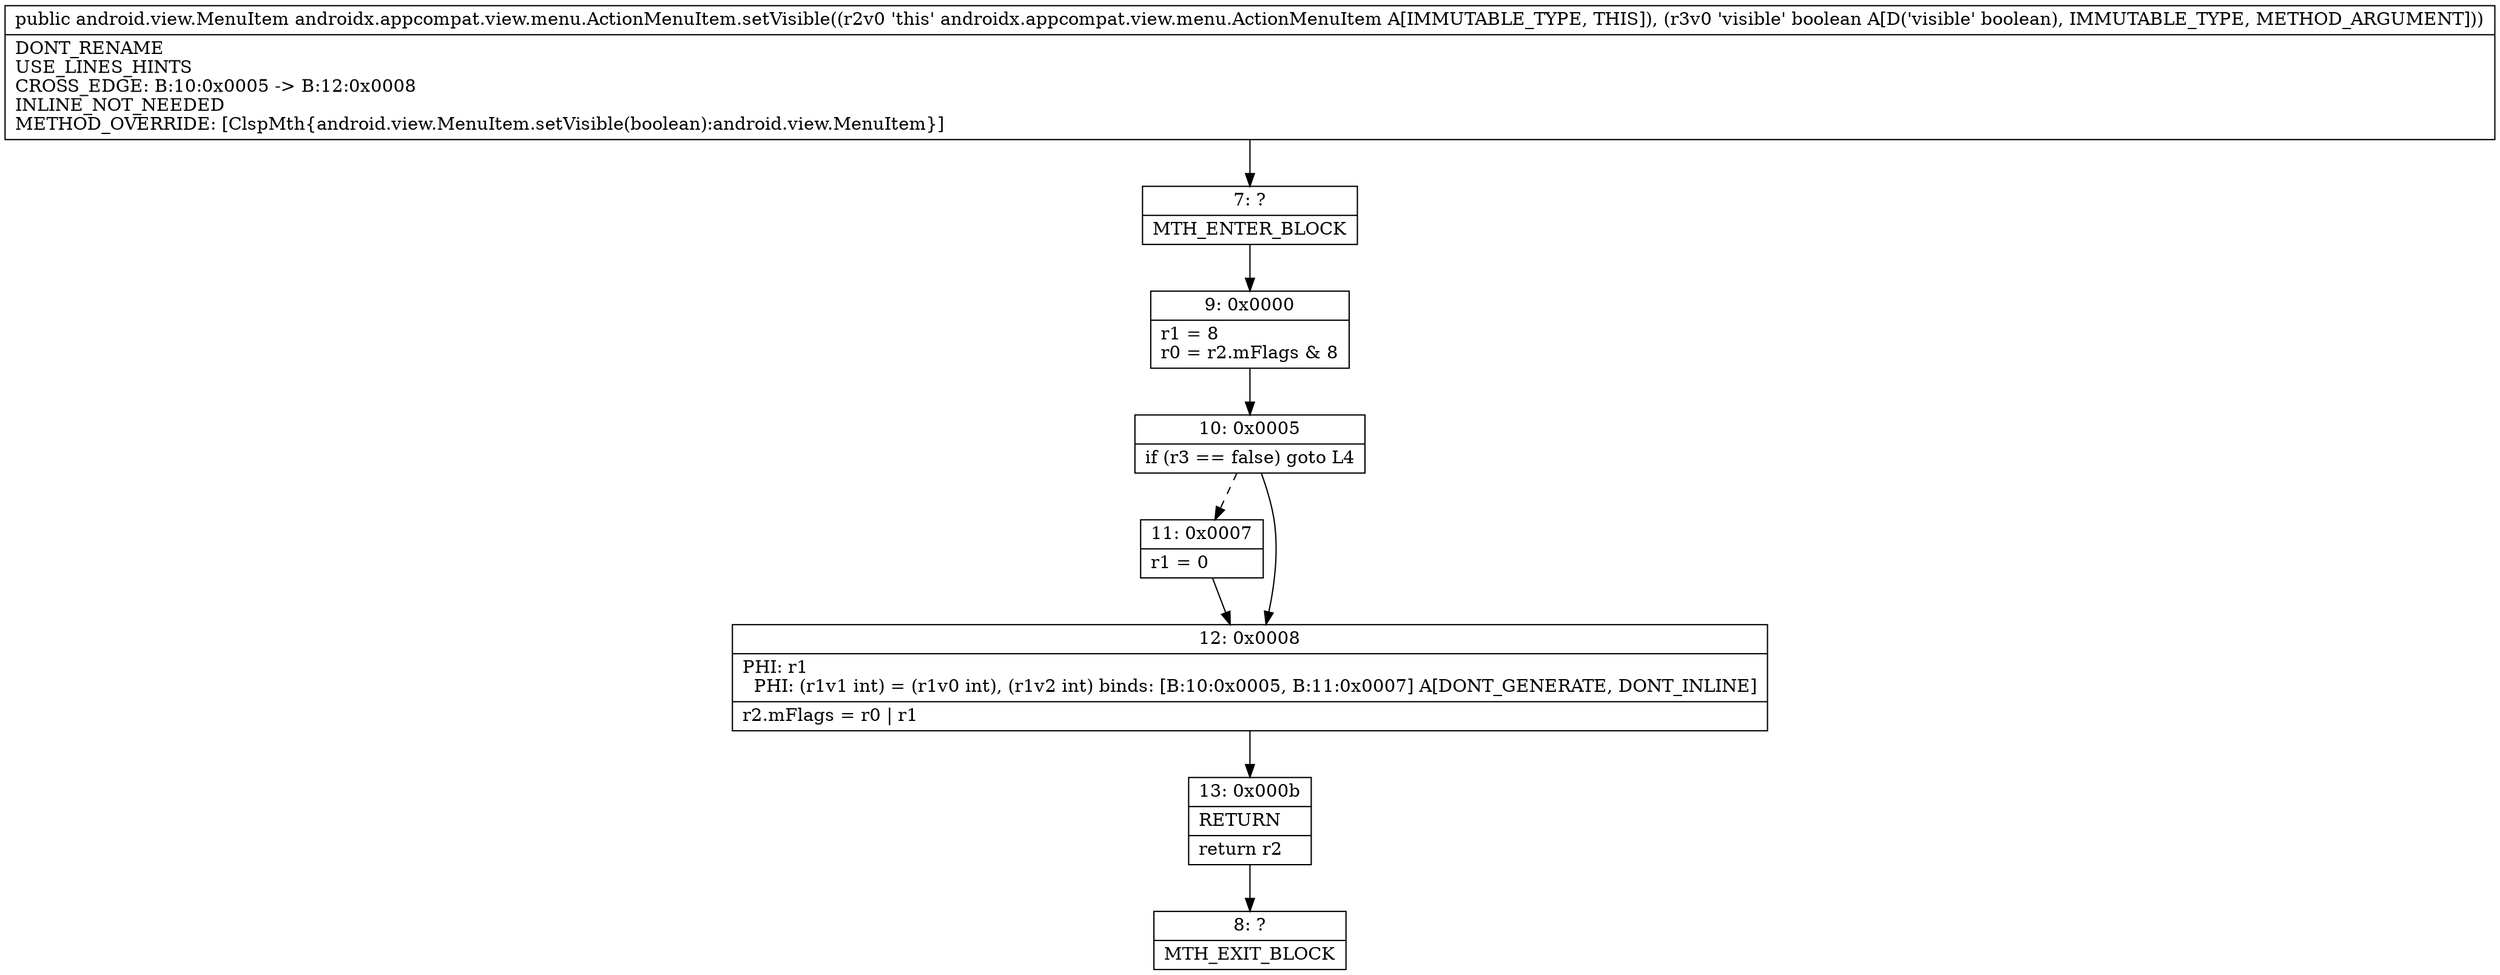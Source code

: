 digraph "CFG forandroidx.appcompat.view.menu.ActionMenuItem.setVisible(Z)Landroid\/view\/MenuItem;" {
Node_7 [shape=record,label="{7\:\ ?|MTH_ENTER_BLOCK\l}"];
Node_9 [shape=record,label="{9\:\ 0x0000|r1 = 8\lr0 = r2.mFlags & 8\l}"];
Node_10 [shape=record,label="{10\:\ 0x0005|if (r3 == false) goto L4\l}"];
Node_11 [shape=record,label="{11\:\ 0x0007|r1 = 0\l}"];
Node_12 [shape=record,label="{12\:\ 0x0008|PHI: r1 \l  PHI: (r1v1 int) = (r1v0 int), (r1v2 int) binds: [B:10:0x0005, B:11:0x0007] A[DONT_GENERATE, DONT_INLINE]\l|r2.mFlags = r0 \| r1\l}"];
Node_13 [shape=record,label="{13\:\ 0x000b|RETURN\l|return r2\l}"];
Node_8 [shape=record,label="{8\:\ ?|MTH_EXIT_BLOCK\l}"];
MethodNode[shape=record,label="{public android.view.MenuItem androidx.appcompat.view.menu.ActionMenuItem.setVisible((r2v0 'this' androidx.appcompat.view.menu.ActionMenuItem A[IMMUTABLE_TYPE, THIS]), (r3v0 'visible' boolean A[D('visible' boolean), IMMUTABLE_TYPE, METHOD_ARGUMENT]))  | DONT_RENAME\lUSE_LINES_HINTS\lCROSS_EDGE: B:10:0x0005 \-\> B:12:0x0008\lINLINE_NOT_NEEDED\lMETHOD_OVERRIDE: [ClspMth\{android.view.MenuItem.setVisible(boolean):android.view.MenuItem\}]\l}"];
MethodNode -> Node_7;Node_7 -> Node_9;
Node_9 -> Node_10;
Node_10 -> Node_11[style=dashed];
Node_10 -> Node_12;
Node_11 -> Node_12;
Node_12 -> Node_13;
Node_13 -> Node_8;
}

